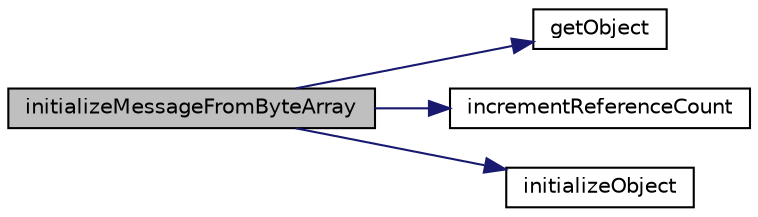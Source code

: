 digraph G
{
  edge [fontname="Helvetica",fontsize="10",labelfontname="Helvetica",labelfontsize="10"];
  node [fontname="Helvetica",fontsize="10",shape=record];
  rankdir=LR;
  Node1 [label="initializeMessageFromByteArray",height=0.2,width=0.4,color="black", fillcolor="grey75", style="filled" fontcolor="black"];
  Node1 -> Node2 [color="midnightblue",fontsize="10",style="solid",fontname="Helvetica"];
  Node2 [label="getObject",height=0.2,width=0.4,color="black", fillcolor="white", style="filled",URL="$_m_i_object_8c.html#a0f72e3416dc7f6c52cfb1bf49baac3f2",tooltip="Gets a Object."];
  Node1 -> Node3 [color="midnightblue",fontsize="10",style="solid",fontname="Helvetica"];
  Node3 [label="incrementReferenceCount",height=0.2,width=0.4,color="black", fillcolor="white", style="filled",URL="$_m_i_object_8c.html#a5f22211b2f99a33c1b4b7ad544ce108a",tooltip="The number of referencesreference counter for the Object is incremented."];
  Node1 -> Node4 [color="midnightblue",fontsize="10",style="solid",fontname="Helvetica"];
  Node4 [label="initializeObject",height=0.2,width=0.4,color="black", fillcolor="white", style="filled",URL="$_m_i_object_8c.html#a4406bd378c1214af5b4cff0eeed6dbf0",tooltip="Initialises a Object."];
}
